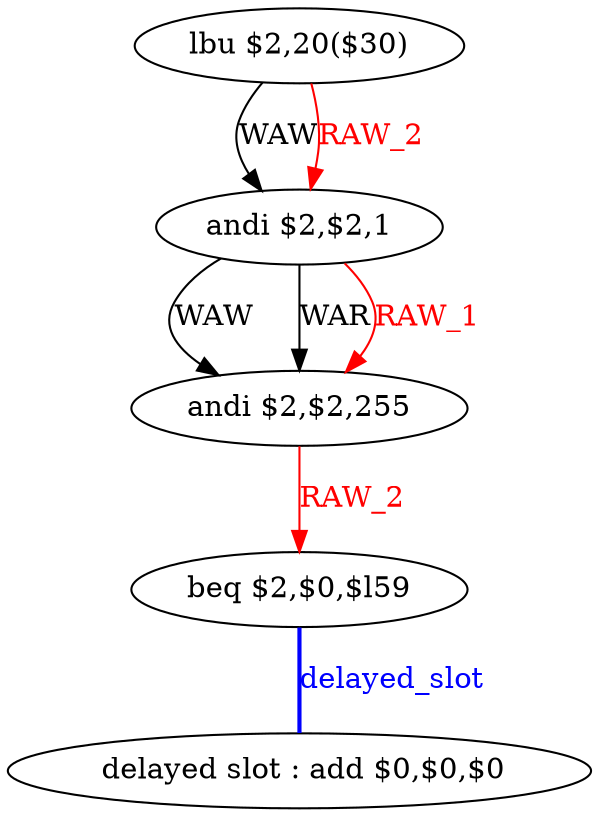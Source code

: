 digraph G1 {
node [shape = ellipse];
i4 [label = " delayed slot : add $0,$0,$0"] ;
i3 ->  i4 [style = bold, dir= none, fontcolor = blue, color = blue, label= "delayed_slot"];
i3 [label = "beq $2,$0,$l59"] ;
i0 [label = "lbu $2,20($30)"] ;
i0 ->  i1 [label= "WAW"];
i0 ->  i1 [color = red, fontcolor = red, label= "RAW_2"];
i1 [label = "andi $2,$2,1"] ;
i1 ->  i2 [label= "WAW"];
i1 ->  i2 [label= "WAR"];
i1 ->  i2 [color = red, fontcolor = red, label= "RAW_1"];
i2 [label = "andi $2,$2,255"] ;
i2 ->  i3 [color = red, fontcolor = red, label= "RAW_2"];
}
